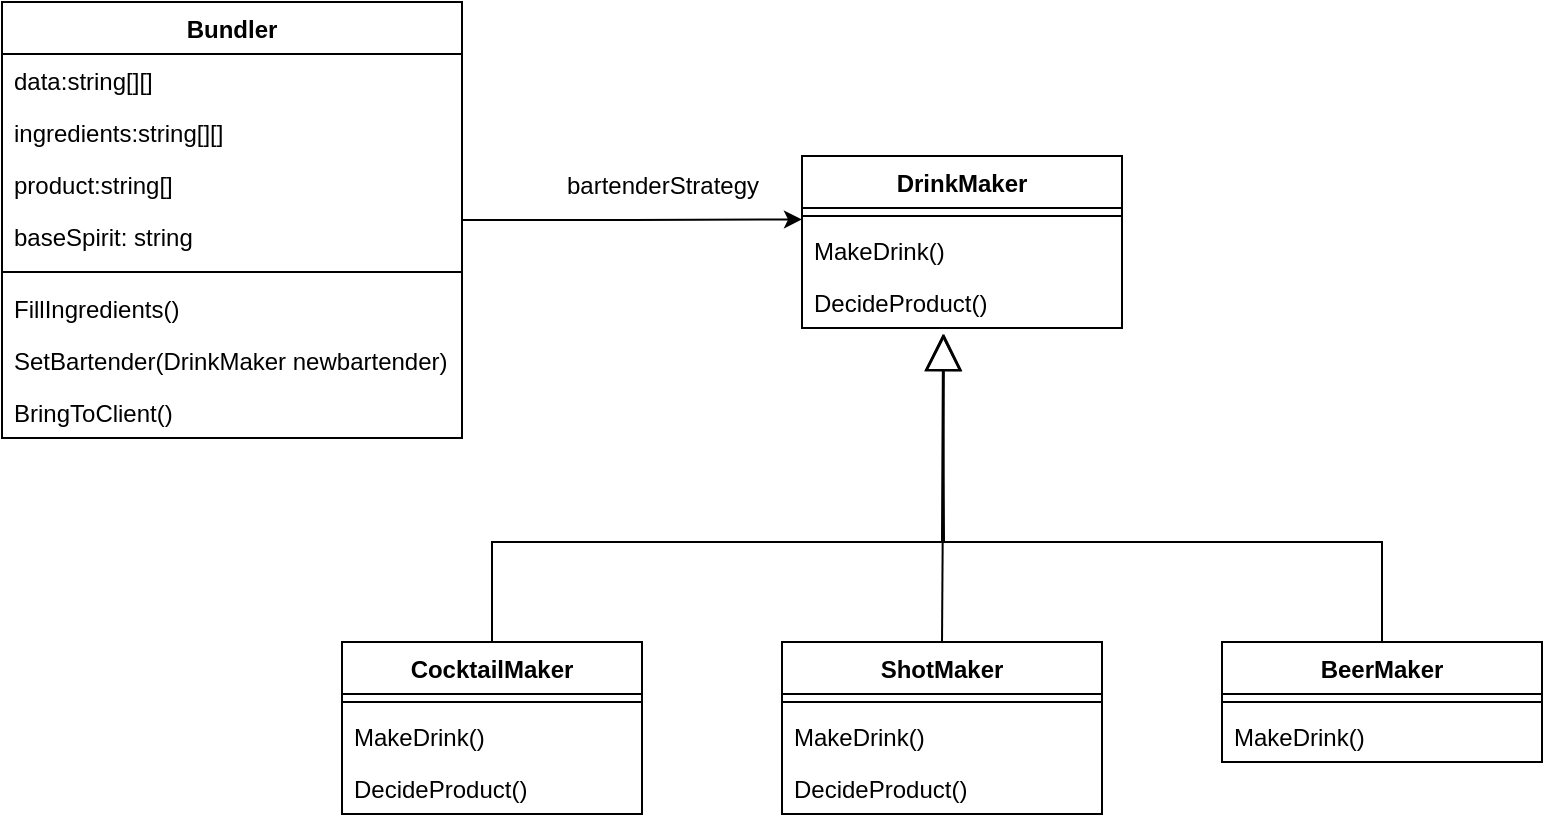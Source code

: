<mxfile version="22.0.0" type="device" pages="2">
  <diagram name="Page-1" id="jFTeMiooJRTnFvwavnHP">
    <mxGraphModel dx="1418" dy="820" grid="1" gridSize="10" guides="1" tooltips="1" connect="1" arrows="1" fold="1" page="1" pageScale="1" pageWidth="827" pageHeight="1169" math="0" shadow="0">
      <root>
        <mxCell id="0" />
        <mxCell id="1" parent="0" />
        <mxCell id="LrIv0jJD6RuySrVvURYo-1" value="Bundler" style="swimlane;fontStyle=1;align=center;verticalAlign=top;childLayout=stackLayout;horizontal=1;startSize=26;horizontalStack=0;resizeParent=1;resizeParentMax=0;resizeLast=0;collapsible=1;marginBottom=0;whiteSpace=wrap;html=1;" parent="1" vertex="1">
          <mxGeometry x="50" y="130" width="230" height="218" as="geometry" />
        </mxCell>
        <mxCell id="LrIv0jJD6RuySrVvURYo-4" value="data:string[][]" style="text;strokeColor=none;fillColor=none;align=left;verticalAlign=top;spacingLeft=4;spacingRight=4;overflow=hidden;rotatable=0;points=[[0,0.5],[1,0.5]];portConstraint=eastwest;whiteSpace=wrap;html=1;" parent="LrIv0jJD6RuySrVvURYo-1" vertex="1">
          <mxGeometry y="26" width="230" height="26" as="geometry" />
        </mxCell>
        <mxCell id="8ZKFHSdkrMpT8Rq4CFJd-8" value="ingredients:string[][]" style="text;strokeColor=none;fillColor=none;align=left;verticalAlign=top;spacingLeft=4;spacingRight=4;overflow=hidden;rotatable=0;points=[[0,0.5],[1,0.5]];portConstraint=eastwest;whiteSpace=wrap;html=1;" parent="LrIv0jJD6RuySrVvURYo-1" vertex="1">
          <mxGeometry y="52" width="230" height="26" as="geometry" />
        </mxCell>
        <mxCell id="8ZKFHSdkrMpT8Rq4CFJd-7" value="product:string[]&lt;br&gt;" style="text;strokeColor=none;fillColor=none;align=left;verticalAlign=top;spacingLeft=4;spacingRight=4;overflow=hidden;rotatable=0;points=[[0,0.5],[1,0.5]];portConstraint=eastwest;whiteSpace=wrap;html=1;" parent="LrIv0jJD6RuySrVvURYo-1" vertex="1">
          <mxGeometry y="78" width="230" height="26" as="geometry" />
        </mxCell>
        <mxCell id="8ZKFHSdkrMpT8Rq4CFJd-9" value="baseSpirit: string" style="text;strokeColor=none;fillColor=none;align=left;verticalAlign=top;spacingLeft=4;spacingRight=4;overflow=hidden;rotatable=0;points=[[0,0.5],[1,0.5]];portConstraint=eastwest;whiteSpace=wrap;html=1;" parent="LrIv0jJD6RuySrVvURYo-1" vertex="1">
          <mxGeometry y="104" width="230" height="26" as="geometry" />
        </mxCell>
        <mxCell id="LrIv0jJD6RuySrVvURYo-3" value="" style="line;strokeWidth=1;fillColor=none;align=left;verticalAlign=middle;spacingTop=-1;spacingLeft=3;spacingRight=3;rotatable=0;labelPosition=right;points=[];portConstraint=eastwest;strokeColor=inherit;" parent="LrIv0jJD6RuySrVvURYo-1" vertex="1">
          <mxGeometry y="130" width="230" height="10" as="geometry" />
        </mxCell>
        <mxCell id="8ZKFHSdkrMpT8Rq4CFJd-10" value="FillIngredients()&lt;br&gt;" style="text;strokeColor=none;fillColor=none;align=left;verticalAlign=top;spacingLeft=4;spacingRight=4;overflow=hidden;rotatable=0;points=[[0,0.5],[1,0.5]];portConstraint=eastwest;whiteSpace=wrap;html=1;" parent="LrIv0jJD6RuySrVvURYo-1" vertex="1">
          <mxGeometry y="140" width="230" height="26" as="geometry" />
        </mxCell>
        <mxCell id="8ZKFHSdkrMpT8Rq4CFJd-12" value="SetBartender(DrinkMaker newbartender)" style="text;strokeColor=none;fillColor=none;align=left;verticalAlign=top;spacingLeft=4;spacingRight=4;overflow=hidden;rotatable=0;points=[[0,0.5],[1,0.5]];portConstraint=eastwest;whiteSpace=wrap;html=1;" parent="LrIv0jJD6RuySrVvURYo-1" vertex="1">
          <mxGeometry y="166" width="230" height="26" as="geometry" />
        </mxCell>
        <mxCell id="8ZKFHSdkrMpT8Rq4CFJd-11" value="BringToClient()" style="text;strokeColor=none;fillColor=none;align=left;verticalAlign=top;spacingLeft=4;spacingRight=4;overflow=hidden;rotatable=0;points=[[0,0.5],[1,0.5]];portConstraint=eastwest;whiteSpace=wrap;html=1;" parent="LrIv0jJD6RuySrVvURYo-1" vertex="1">
          <mxGeometry y="192" width="230" height="26" as="geometry" />
        </mxCell>
        <mxCell id="LrIv0jJD6RuySrVvURYo-6" value="DrinkMaker" style="swimlane;fontStyle=1;align=center;verticalAlign=top;childLayout=stackLayout;horizontal=1;startSize=26;horizontalStack=0;resizeParent=1;resizeParentMax=0;resizeLast=0;collapsible=1;marginBottom=0;whiteSpace=wrap;html=1;" parent="1" vertex="1">
          <mxGeometry x="450" y="207" width="160" height="86" as="geometry" />
        </mxCell>
        <mxCell id="LrIv0jJD6RuySrVvURYo-8" value="" style="line;strokeWidth=1;fillColor=none;align=left;verticalAlign=middle;spacingTop=-1;spacingLeft=3;spacingRight=3;rotatable=0;labelPosition=right;points=[];portConstraint=eastwest;strokeColor=inherit;" parent="LrIv0jJD6RuySrVvURYo-6" vertex="1">
          <mxGeometry y="26" width="160" height="8" as="geometry" />
        </mxCell>
        <mxCell id="LrIv0jJD6RuySrVvURYo-9" value="MakeDrink()&lt;br&gt;" style="text;strokeColor=none;fillColor=none;align=left;verticalAlign=top;spacingLeft=4;spacingRight=4;overflow=hidden;rotatable=0;points=[[0,0.5],[1,0.5]];portConstraint=eastwest;whiteSpace=wrap;html=1;" parent="LrIv0jJD6RuySrVvURYo-6" vertex="1">
          <mxGeometry y="34" width="160" height="26" as="geometry" />
        </mxCell>
        <mxCell id="8ZKFHSdkrMpT8Rq4CFJd-6" value="DecideProduct()" style="text;strokeColor=none;fillColor=none;align=left;verticalAlign=top;spacingLeft=4;spacingRight=4;overflow=hidden;rotatable=0;points=[[0,0.5],[1,0.5]];portConstraint=eastwest;whiteSpace=wrap;html=1;" parent="LrIv0jJD6RuySrVvURYo-6" vertex="1">
          <mxGeometry y="60" width="160" height="26" as="geometry" />
        </mxCell>
        <mxCell id="LrIv0jJD6RuySrVvURYo-10" value="CocktailMaker" style="swimlane;fontStyle=1;align=center;verticalAlign=top;childLayout=stackLayout;horizontal=1;startSize=26;horizontalStack=0;resizeParent=1;resizeParentMax=0;resizeLast=0;collapsible=1;marginBottom=0;whiteSpace=wrap;html=1;" parent="1" vertex="1">
          <mxGeometry x="220" y="450" width="150" height="86" as="geometry" />
        </mxCell>
        <mxCell id="LrIv0jJD6RuySrVvURYo-12" value="" style="line;strokeWidth=1;fillColor=none;align=left;verticalAlign=middle;spacingTop=-1;spacingLeft=3;spacingRight=3;rotatable=0;labelPosition=right;points=[];portConstraint=eastwest;strokeColor=inherit;" parent="LrIv0jJD6RuySrVvURYo-10" vertex="1">
          <mxGeometry y="26" width="150" height="8" as="geometry" />
        </mxCell>
        <mxCell id="LrIv0jJD6RuySrVvURYo-13" value="MakeDrink()" style="text;strokeColor=none;fillColor=none;align=left;verticalAlign=top;spacingLeft=4;spacingRight=4;overflow=hidden;rotatable=0;points=[[0,0.5],[1,0.5]];portConstraint=eastwest;whiteSpace=wrap;html=1;" parent="LrIv0jJD6RuySrVvURYo-10" vertex="1">
          <mxGeometry y="34" width="150" height="26" as="geometry" />
        </mxCell>
        <mxCell id="8ZKFHSdkrMpT8Rq4CFJd-2" value="DecideProduct()" style="text;strokeColor=none;fillColor=none;align=left;verticalAlign=top;spacingLeft=4;spacingRight=4;overflow=hidden;rotatable=0;points=[[0,0.5],[1,0.5]];portConstraint=eastwest;whiteSpace=wrap;html=1;" parent="LrIv0jJD6RuySrVvURYo-10" vertex="1">
          <mxGeometry y="60" width="150" height="26" as="geometry" />
        </mxCell>
        <mxCell id="LrIv0jJD6RuySrVvURYo-14" value="ShotMaker" style="swimlane;fontStyle=1;align=center;verticalAlign=top;childLayout=stackLayout;horizontal=1;startSize=26;horizontalStack=0;resizeParent=1;resizeParentMax=0;resizeLast=0;collapsible=1;marginBottom=0;whiteSpace=wrap;html=1;" parent="1" vertex="1">
          <mxGeometry x="440" y="450" width="160" height="86" as="geometry" />
        </mxCell>
        <mxCell id="LrIv0jJD6RuySrVvURYo-16" value="" style="line;strokeWidth=1;fillColor=none;align=left;verticalAlign=middle;spacingTop=-1;spacingLeft=3;spacingRight=3;rotatable=0;labelPosition=right;points=[];portConstraint=eastwest;strokeColor=inherit;" parent="LrIv0jJD6RuySrVvURYo-14" vertex="1">
          <mxGeometry y="26" width="160" height="8" as="geometry" />
        </mxCell>
        <mxCell id="LrIv0jJD6RuySrVvURYo-17" value="MakeDrink()" style="text;strokeColor=none;fillColor=none;align=left;verticalAlign=top;spacingLeft=4;spacingRight=4;overflow=hidden;rotatable=0;points=[[0,0.5],[1,0.5]];portConstraint=eastwest;whiteSpace=wrap;html=1;" parent="LrIv0jJD6RuySrVvURYo-14" vertex="1">
          <mxGeometry y="34" width="160" height="26" as="geometry" />
        </mxCell>
        <mxCell id="8ZKFHSdkrMpT8Rq4CFJd-5" value="DecideProduct()" style="text;strokeColor=none;fillColor=none;align=left;verticalAlign=top;spacingLeft=4;spacingRight=4;overflow=hidden;rotatable=0;points=[[0,0.5],[1,0.5]];portConstraint=eastwest;whiteSpace=wrap;html=1;" parent="LrIv0jJD6RuySrVvURYo-14" vertex="1">
          <mxGeometry y="60" width="160" height="26" as="geometry" />
        </mxCell>
        <mxCell id="LrIv0jJD6RuySrVvURYo-18" value="BeerMaker" style="swimlane;fontStyle=1;align=center;verticalAlign=top;childLayout=stackLayout;horizontal=1;startSize=26;horizontalStack=0;resizeParent=1;resizeParentMax=0;resizeLast=0;collapsible=1;marginBottom=0;whiteSpace=wrap;html=1;" parent="1" vertex="1">
          <mxGeometry x="660" y="450" width="160" height="60" as="geometry" />
        </mxCell>
        <mxCell id="LrIv0jJD6RuySrVvURYo-20" value="" style="line;strokeWidth=1;fillColor=none;align=left;verticalAlign=middle;spacingTop=-1;spacingLeft=3;spacingRight=3;rotatable=0;labelPosition=right;points=[];portConstraint=eastwest;strokeColor=inherit;" parent="LrIv0jJD6RuySrVvURYo-18" vertex="1">
          <mxGeometry y="26" width="160" height="8" as="geometry" />
        </mxCell>
        <mxCell id="LrIv0jJD6RuySrVvURYo-21" value="MakeDrink()" style="text;strokeColor=none;fillColor=none;align=left;verticalAlign=top;spacingLeft=4;spacingRight=4;overflow=hidden;rotatable=0;points=[[0,0.5],[1,0.5]];portConstraint=eastwest;whiteSpace=wrap;html=1;" parent="LrIv0jJD6RuySrVvURYo-18" vertex="1">
          <mxGeometry y="34" width="160" height="26" as="geometry" />
        </mxCell>
        <mxCell id="LrIv0jJD6RuySrVvURYo-23" value="bartenderStrategy&lt;br&gt;" style="text;html=1;align=center;verticalAlign=middle;resizable=0;points=[];autosize=1;strokeColor=none;fillColor=none;" parent="1" vertex="1">
          <mxGeometry x="320" y="207" width="120" height="30" as="geometry" />
        </mxCell>
        <mxCell id="8ZKFHSdkrMpT8Rq4CFJd-1" style="edgeStyle=orthogonalEdgeStyle;rounded=0;orthogonalLoop=1;jettySize=auto;html=1;entryX=0;entryY=-0.087;entryDx=0;entryDy=0;entryPerimeter=0;" parent="1" source="LrIv0jJD6RuySrVvURYo-1" target="LrIv0jJD6RuySrVvURYo-9" edge="1">
          <mxGeometry relative="1" as="geometry" />
        </mxCell>
        <mxCell id="8ZKFHSdkrMpT8Rq4CFJd-13" value="" style="endArrow=block;endSize=16;endFill=0;html=1;rounded=0;entryX=0.444;entryY=1.115;entryDx=0;entryDy=0;entryPerimeter=0;exitX=0.5;exitY=0;exitDx=0;exitDy=0;" parent="1" source="LrIv0jJD6RuySrVvURYo-14" target="8ZKFHSdkrMpT8Rq4CFJd-6" edge="1">
          <mxGeometry x="0.044" y="-59" width="160" relative="1" as="geometry">
            <mxPoint x="330" y="220" as="sourcePoint" />
            <mxPoint x="490" y="220" as="targetPoint" />
            <mxPoint as="offset" />
          </mxGeometry>
        </mxCell>
        <mxCell id="8ZKFHSdkrMpT8Rq4CFJd-15" value="" style="endArrow=block;endSize=16;endFill=0;html=1;rounded=0;entryX=0.444;entryY=1.115;entryDx=0;entryDy=0;entryPerimeter=0;exitX=0.5;exitY=0;exitDx=0;exitDy=0;" parent="1" source="LrIv0jJD6RuySrVvURYo-10" edge="1">
          <mxGeometry x="0.044" y="-59" width="160" relative="1" as="geometry">
            <mxPoint x="519.5" y="450" as="sourcePoint" />
            <mxPoint x="520.5" y="296" as="targetPoint" />
            <mxPoint as="offset" />
            <Array as="points">
              <mxPoint x="295" y="400" />
              <mxPoint x="520" y="400" />
            </Array>
          </mxGeometry>
        </mxCell>
        <mxCell id="8ZKFHSdkrMpT8Rq4CFJd-16" value="" style="endArrow=block;endSize=16;endFill=0;html=1;rounded=0;entryX=0.444;entryY=1.115;entryDx=0;entryDy=0;entryPerimeter=0;exitX=0.5;exitY=0;exitDx=0;exitDy=0;" parent="1" source="LrIv0jJD6RuySrVvURYo-18" edge="1">
          <mxGeometry x="0.044" y="-59" width="160" relative="1" as="geometry">
            <mxPoint x="519.5" y="450" as="sourcePoint" />
            <mxPoint x="520.5" y="296" as="targetPoint" />
            <mxPoint as="offset" />
            <Array as="points">
              <mxPoint x="740" y="400" />
              <mxPoint x="521" y="400" />
            </Array>
          </mxGeometry>
        </mxCell>
      </root>
    </mxGraphModel>
  </diagram>
  <diagram id="EPSuDPkS4WmUbfOK3m1O" name="Page-2">
    <mxGraphModel dx="1418" dy="820" grid="1" gridSize="10" guides="1" tooltips="1" connect="1" arrows="1" fold="1" page="1" pageScale="1" pageWidth="827" pageHeight="1169" math="0" shadow="0">
      <root>
        <mxCell id="0" />
        <mxCell id="1" parent="0" />
      </root>
    </mxGraphModel>
  </diagram>
</mxfile>
